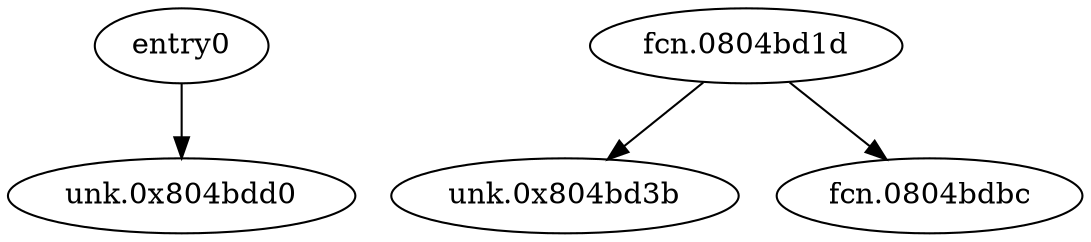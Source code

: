digraph code {
  "0x0804bba0" [label="entry0"];
  "0x0804bba0" -> "0x0804bdd0";
  "0x0804bdd0" [label="unk.0x804bdd0"];
  "0x0804bd1d" [label="fcn.0804bd1d"];
  "0x0804bd1d" -> "0x0804bd3b";
  "0x0804bd3b" [label="unk.0x804bd3b"];
  "0x0804bd1d" -> "0x0804bdbc";
  "0x0804bdbc" [label="fcn.0804bdbc"];
}